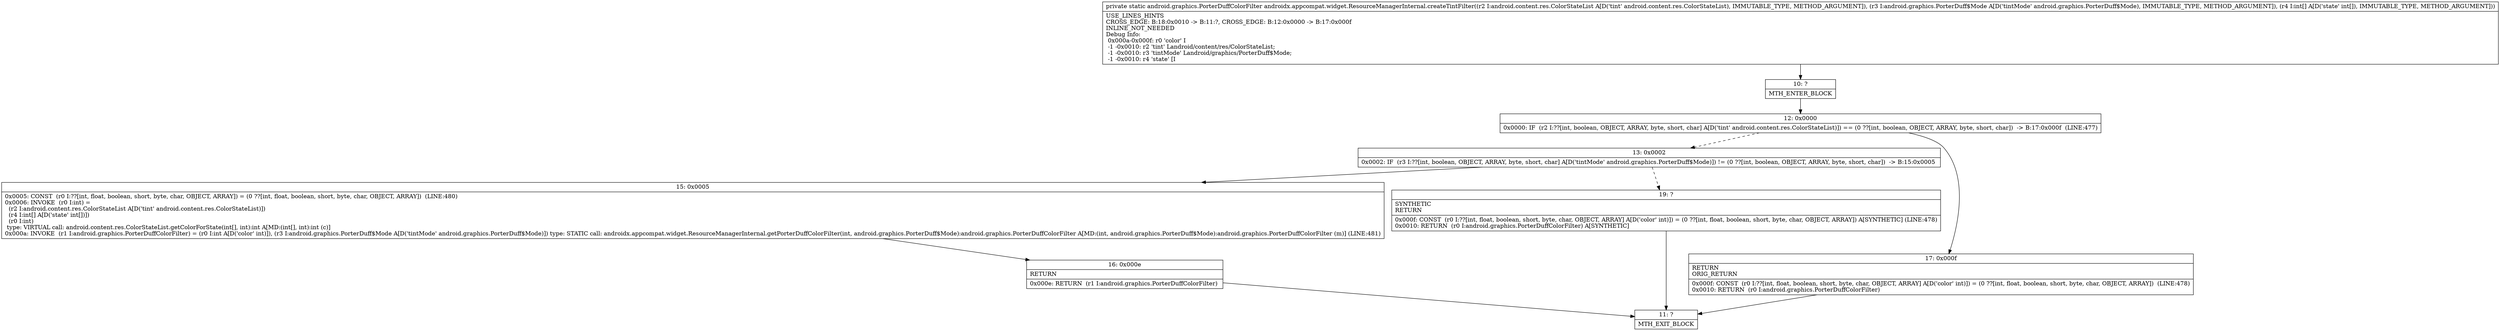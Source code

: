 digraph "CFG forandroidx.appcompat.widget.ResourceManagerInternal.createTintFilter(Landroid\/content\/res\/ColorStateList;Landroid\/graphics\/PorterDuff$Mode;[I)Landroid\/graphics\/PorterDuffColorFilter;" {
Node_10 [shape=record,label="{10\:\ ?|MTH_ENTER_BLOCK\l}"];
Node_12 [shape=record,label="{12\:\ 0x0000|0x0000: IF  (r2 I:??[int, boolean, OBJECT, ARRAY, byte, short, char] A[D('tint' android.content.res.ColorStateList)]) == (0 ??[int, boolean, OBJECT, ARRAY, byte, short, char])  \-\> B:17:0x000f  (LINE:477)\l}"];
Node_13 [shape=record,label="{13\:\ 0x0002|0x0002: IF  (r3 I:??[int, boolean, OBJECT, ARRAY, byte, short, char] A[D('tintMode' android.graphics.PorterDuff$Mode)]) != (0 ??[int, boolean, OBJECT, ARRAY, byte, short, char])  \-\> B:15:0x0005 \l}"];
Node_15 [shape=record,label="{15\:\ 0x0005|0x0005: CONST  (r0 I:??[int, float, boolean, short, byte, char, OBJECT, ARRAY]) = (0 ??[int, float, boolean, short, byte, char, OBJECT, ARRAY])  (LINE:480)\l0x0006: INVOKE  (r0 I:int) = \l  (r2 I:android.content.res.ColorStateList A[D('tint' android.content.res.ColorStateList)])\l  (r4 I:int[] A[D('state' int[])])\l  (r0 I:int)\l type: VIRTUAL call: android.content.res.ColorStateList.getColorForState(int[], int):int A[MD:(int[], int):int (c)]\l0x000a: INVOKE  (r1 I:android.graphics.PorterDuffColorFilter) = (r0 I:int A[D('color' int)]), (r3 I:android.graphics.PorterDuff$Mode A[D('tintMode' android.graphics.PorterDuff$Mode)]) type: STATIC call: androidx.appcompat.widget.ResourceManagerInternal.getPorterDuffColorFilter(int, android.graphics.PorterDuff$Mode):android.graphics.PorterDuffColorFilter A[MD:(int, android.graphics.PorterDuff$Mode):android.graphics.PorterDuffColorFilter (m)] (LINE:481)\l}"];
Node_16 [shape=record,label="{16\:\ 0x000e|RETURN\l|0x000e: RETURN  (r1 I:android.graphics.PorterDuffColorFilter) \l}"];
Node_11 [shape=record,label="{11\:\ ?|MTH_EXIT_BLOCK\l}"];
Node_19 [shape=record,label="{19\:\ ?|SYNTHETIC\lRETURN\l|0x000f: CONST  (r0 I:??[int, float, boolean, short, byte, char, OBJECT, ARRAY] A[D('color' int)]) = (0 ??[int, float, boolean, short, byte, char, OBJECT, ARRAY]) A[SYNTHETIC] (LINE:478)\l0x0010: RETURN  (r0 I:android.graphics.PorterDuffColorFilter) A[SYNTHETIC]\l}"];
Node_17 [shape=record,label="{17\:\ 0x000f|RETURN\lORIG_RETURN\l|0x000f: CONST  (r0 I:??[int, float, boolean, short, byte, char, OBJECT, ARRAY] A[D('color' int)]) = (0 ??[int, float, boolean, short, byte, char, OBJECT, ARRAY])  (LINE:478)\l0x0010: RETURN  (r0 I:android.graphics.PorterDuffColorFilter) \l}"];
MethodNode[shape=record,label="{private static android.graphics.PorterDuffColorFilter androidx.appcompat.widget.ResourceManagerInternal.createTintFilter((r2 I:android.content.res.ColorStateList A[D('tint' android.content.res.ColorStateList), IMMUTABLE_TYPE, METHOD_ARGUMENT]), (r3 I:android.graphics.PorterDuff$Mode A[D('tintMode' android.graphics.PorterDuff$Mode), IMMUTABLE_TYPE, METHOD_ARGUMENT]), (r4 I:int[] A[D('state' int[]), IMMUTABLE_TYPE, METHOD_ARGUMENT]))  | USE_LINES_HINTS\lCROSS_EDGE: B:18:0x0010 \-\> B:11:?, CROSS_EDGE: B:12:0x0000 \-\> B:17:0x000f\lINLINE_NOT_NEEDED\lDebug Info:\l  0x000a\-0x000f: r0 'color' I\l  \-1 \-0x0010: r2 'tint' Landroid\/content\/res\/ColorStateList;\l  \-1 \-0x0010: r3 'tintMode' Landroid\/graphics\/PorterDuff$Mode;\l  \-1 \-0x0010: r4 'state' [I\l}"];
MethodNode -> Node_10;Node_10 -> Node_12;
Node_12 -> Node_13[style=dashed];
Node_12 -> Node_17;
Node_13 -> Node_15;
Node_13 -> Node_19[style=dashed];
Node_15 -> Node_16;
Node_16 -> Node_11;
Node_19 -> Node_11;
Node_17 -> Node_11;
}

